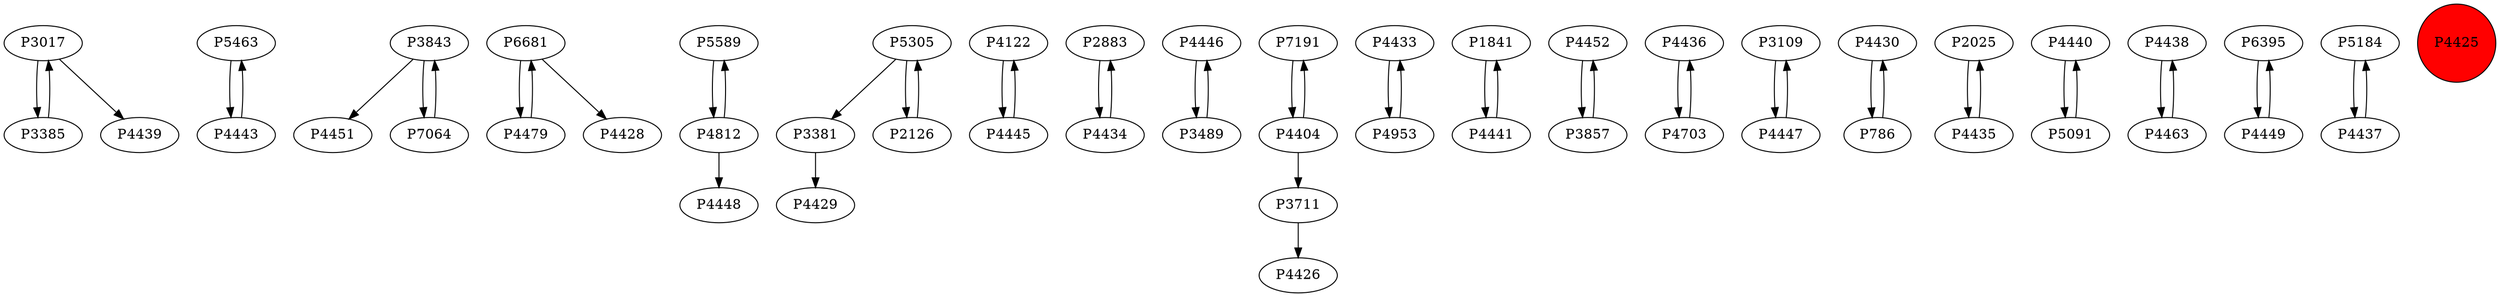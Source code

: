 digraph {
	P3017 -> P3385
	P5463 -> P4443
	P3843 -> P4451
	P3843 -> P7064
	P6681 -> P4479
	P5589 -> P4812
	P7064 -> P3843
	P5305 -> P3381
	P4122 -> P4445
	P2883 -> P4434
	P4443 -> P5463
	P4446 -> P3489
	P7191 -> P4404
	P4433 -> P4953
	P1841 -> P4441
	P4452 -> P3857
	P4436 -> P4703
	P2126 -> P5305
	P6681 -> P4428
	P3381 -> P4429
	P3109 -> P4447
	P4445 -> P4122
	P4430 -> P786
	P2025 -> P4435
	P4440 -> P5091
	P4438 -> P4463
	P4812 -> P4448
	P4703 -> P4436
	P6395 -> P4449
	P4463 -> P4438
	P3711 -> P4426
	P4812 -> P5589
	P5305 -> P2126
	P5091 -> P4440
	P4479 -> P6681
	P4434 -> P2883
	P3385 -> P3017
	P4404 -> P3711
	P4404 -> P7191
	P3017 -> P4439
	P5184 -> P4437
	P3857 -> P4452
	P4449 -> P6395
	P3489 -> P4446
	P786 -> P4430
	P4441 -> P1841
	P4447 -> P3109
	P4437 -> P5184
	P4953 -> P4433
	P4435 -> P2025
	P4425 [shape=circle]
	P4425 [style=filled]
	P4425 [fillcolor=red]
}